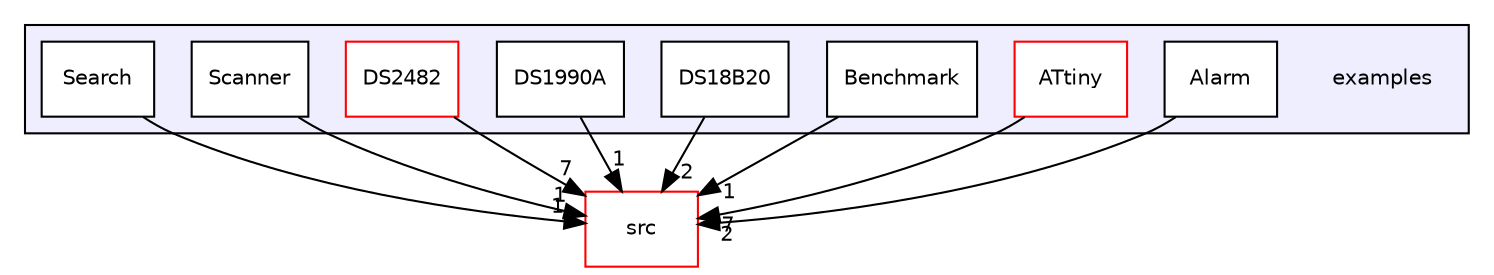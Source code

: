 digraph "examples" {
  compound=true
  node [ fontsize="10", fontname="Helvetica"];
  edge [ labelfontsize="10", labelfontname="Helvetica"];
  subgraph clusterdir_d28a4824dc47e487b107a5db32ef43c4 {
    graph [ bgcolor="#eeeeff", pencolor="black", label="" URL="dir_d28a4824dc47e487b107a5db32ef43c4.html"];
    dir_d28a4824dc47e487b107a5db32ef43c4 [shape=plaintext label="examples"];
    dir_2ac0c8aa260d699f7a3c5d8ce1687c7e [shape=box label="Alarm" color="black" fillcolor="white" style="filled" URL="dir_2ac0c8aa260d699f7a3c5d8ce1687c7e.html"];
    dir_e3548b98a238b359892c99435f102440 [shape=box label="ATtiny" color="red" fillcolor="white" style="filled" URL="dir_e3548b98a238b359892c99435f102440.html"];
    dir_57865dd379b9744e2314c42289a7a619 [shape=box label="Benchmark" color="black" fillcolor="white" style="filled" URL="dir_57865dd379b9744e2314c42289a7a619.html"];
    dir_edc7f58e8c82682a6129433ec455bcd5 [shape=box label="DS18B20" color="black" fillcolor="white" style="filled" URL="dir_edc7f58e8c82682a6129433ec455bcd5.html"];
    dir_8c1bb936615844b522f4b0b799130dfa [shape=box label="DS1990A" color="black" fillcolor="white" style="filled" URL="dir_8c1bb936615844b522f4b0b799130dfa.html"];
    dir_0cf9e2383f6a43ce957518394740e070 [shape=box label="DS2482" color="red" fillcolor="white" style="filled" URL="dir_0cf9e2383f6a43ce957518394740e070.html"];
    dir_3c255463df23486bbba0dcefb1196b0f [shape=box label="Scanner" color="black" fillcolor="white" style="filled" URL="dir_3c255463df23486bbba0dcefb1196b0f.html"];
    dir_248e8ef9f6f04c4f5605684854d1c790 [shape=box label="Search" color="black" fillcolor="white" style="filled" URL="dir_248e8ef9f6f04c4f5605684854d1c790.html"];
  }
  dir_68267d1309a1af8e8297ef4c3efbcdba [shape=box label="src" fillcolor="white" style="filled" color="red" URL="dir_68267d1309a1af8e8297ef4c3efbcdba.html"];
  dir_0cf9e2383f6a43ce957518394740e070->dir_68267d1309a1af8e8297ef4c3efbcdba [headlabel="7", labeldistance=1.5 headhref="dir_000004_000019.html"];
  dir_248e8ef9f6f04c4f5605684854d1c790->dir_68267d1309a1af8e8297ef4c3efbcdba [headlabel="1", labeldistance=1.5 headhref="dir_000016_000019.html"];
  dir_e3548b98a238b359892c99435f102440->dir_68267d1309a1af8e8297ef4c3efbcdba [headlabel="7", labeldistance=1.5 headhref="dir_000002_000019.html"];
  dir_8c1bb936615844b522f4b0b799130dfa->dir_68267d1309a1af8e8297ef4c3efbcdba [headlabel="1", labeldistance=1.5 headhref="dir_000010_000019.html"];
  dir_2ac0c8aa260d699f7a3c5d8ce1687c7e->dir_68267d1309a1af8e8297ef4c3efbcdba [headlabel="2", labeldistance=1.5 headhref="dir_000001_000019.html"];
  dir_edc7f58e8c82682a6129433ec455bcd5->dir_68267d1309a1af8e8297ef4c3efbcdba [headlabel="2", labeldistance=1.5 headhref="dir_000007_000019.html"];
  dir_3c255463df23486bbba0dcefb1196b0f->dir_68267d1309a1af8e8297ef4c3efbcdba [headlabel="1", labeldistance=1.5 headhref="dir_000013_000019.html"];
  dir_57865dd379b9744e2314c42289a7a619->dir_68267d1309a1af8e8297ef4c3efbcdba [headlabel="1", labeldistance=1.5 headhref="dir_000017_000019.html"];
}

